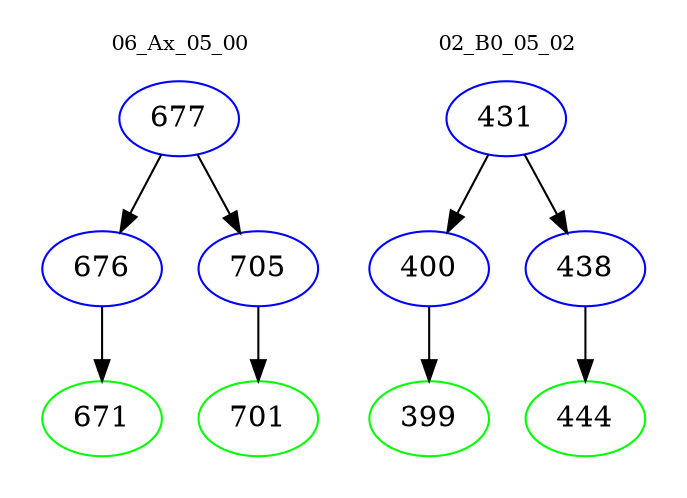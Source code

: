 digraph{
subgraph cluster_0 {
color = white
label = "06_Ax_05_00";
fontsize=10;
T0_677 [label="677", color="blue"]
T0_677 -> T0_676 [color="black"]
T0_676 [label="676", color="blue"]
T0_676 -> T0_671 [color="black"]
T0_671 [label="671", color="green"]
T0_677 -> T0_705 [color="black"]
T0_705 [label="705", color="blue"]
T0_705 -> T0_701 [color="black"]
T0_701 [label="701", color="green"]
}
subgraph cluster_1 {
color = white
label = "02_B0_05_02";
fontsize=10;
T1_431 [label="431", color="blue"]
T1_431 -> T1_400 [color="black"]
T1_400 [label="400", color="blue"]
T1_400 -> T1_399 [color="black"]
T1_399 [label="399", color="green"]
T1_431 -> T1_438 [color="black"]
T1_438 [label="438", color="blue"]
T1_438 -> T1_444 [color="black"]
T1_444 [label="444", color="green"]
}
}

